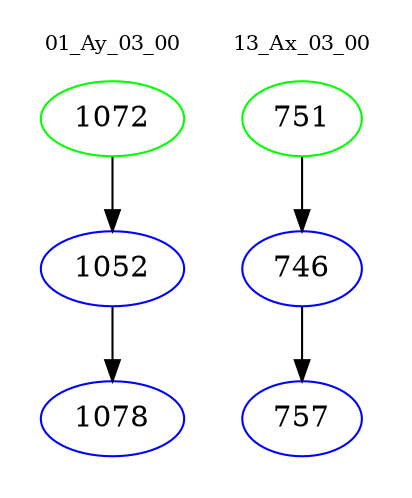 digraph{
subgraph cluster_0 {
color = white
label = "01_Ay_03_00";
fontsize=10;
T0_1072 [label="1072", color="green"]
T0_1072 -> T0_1052 [color="black"]
T0_1052 [label="1052", color="blue"]
T0_1052 -> T0_1078 [color="black"]
T0_1078 [label="1078", color="blue"]
}
subgraph cluster_1 {
color = white
label = "13_Ax_03_00";
fontsize=10;
T1_751 [label="751", color="green"]
T1_751 -> T1_746 [color="black"]
T1_746 [label="746", color="blue"]
T1_746 -> T1_757 [color="black"]
T1_757 [label="757", color="blue"]
}
}
